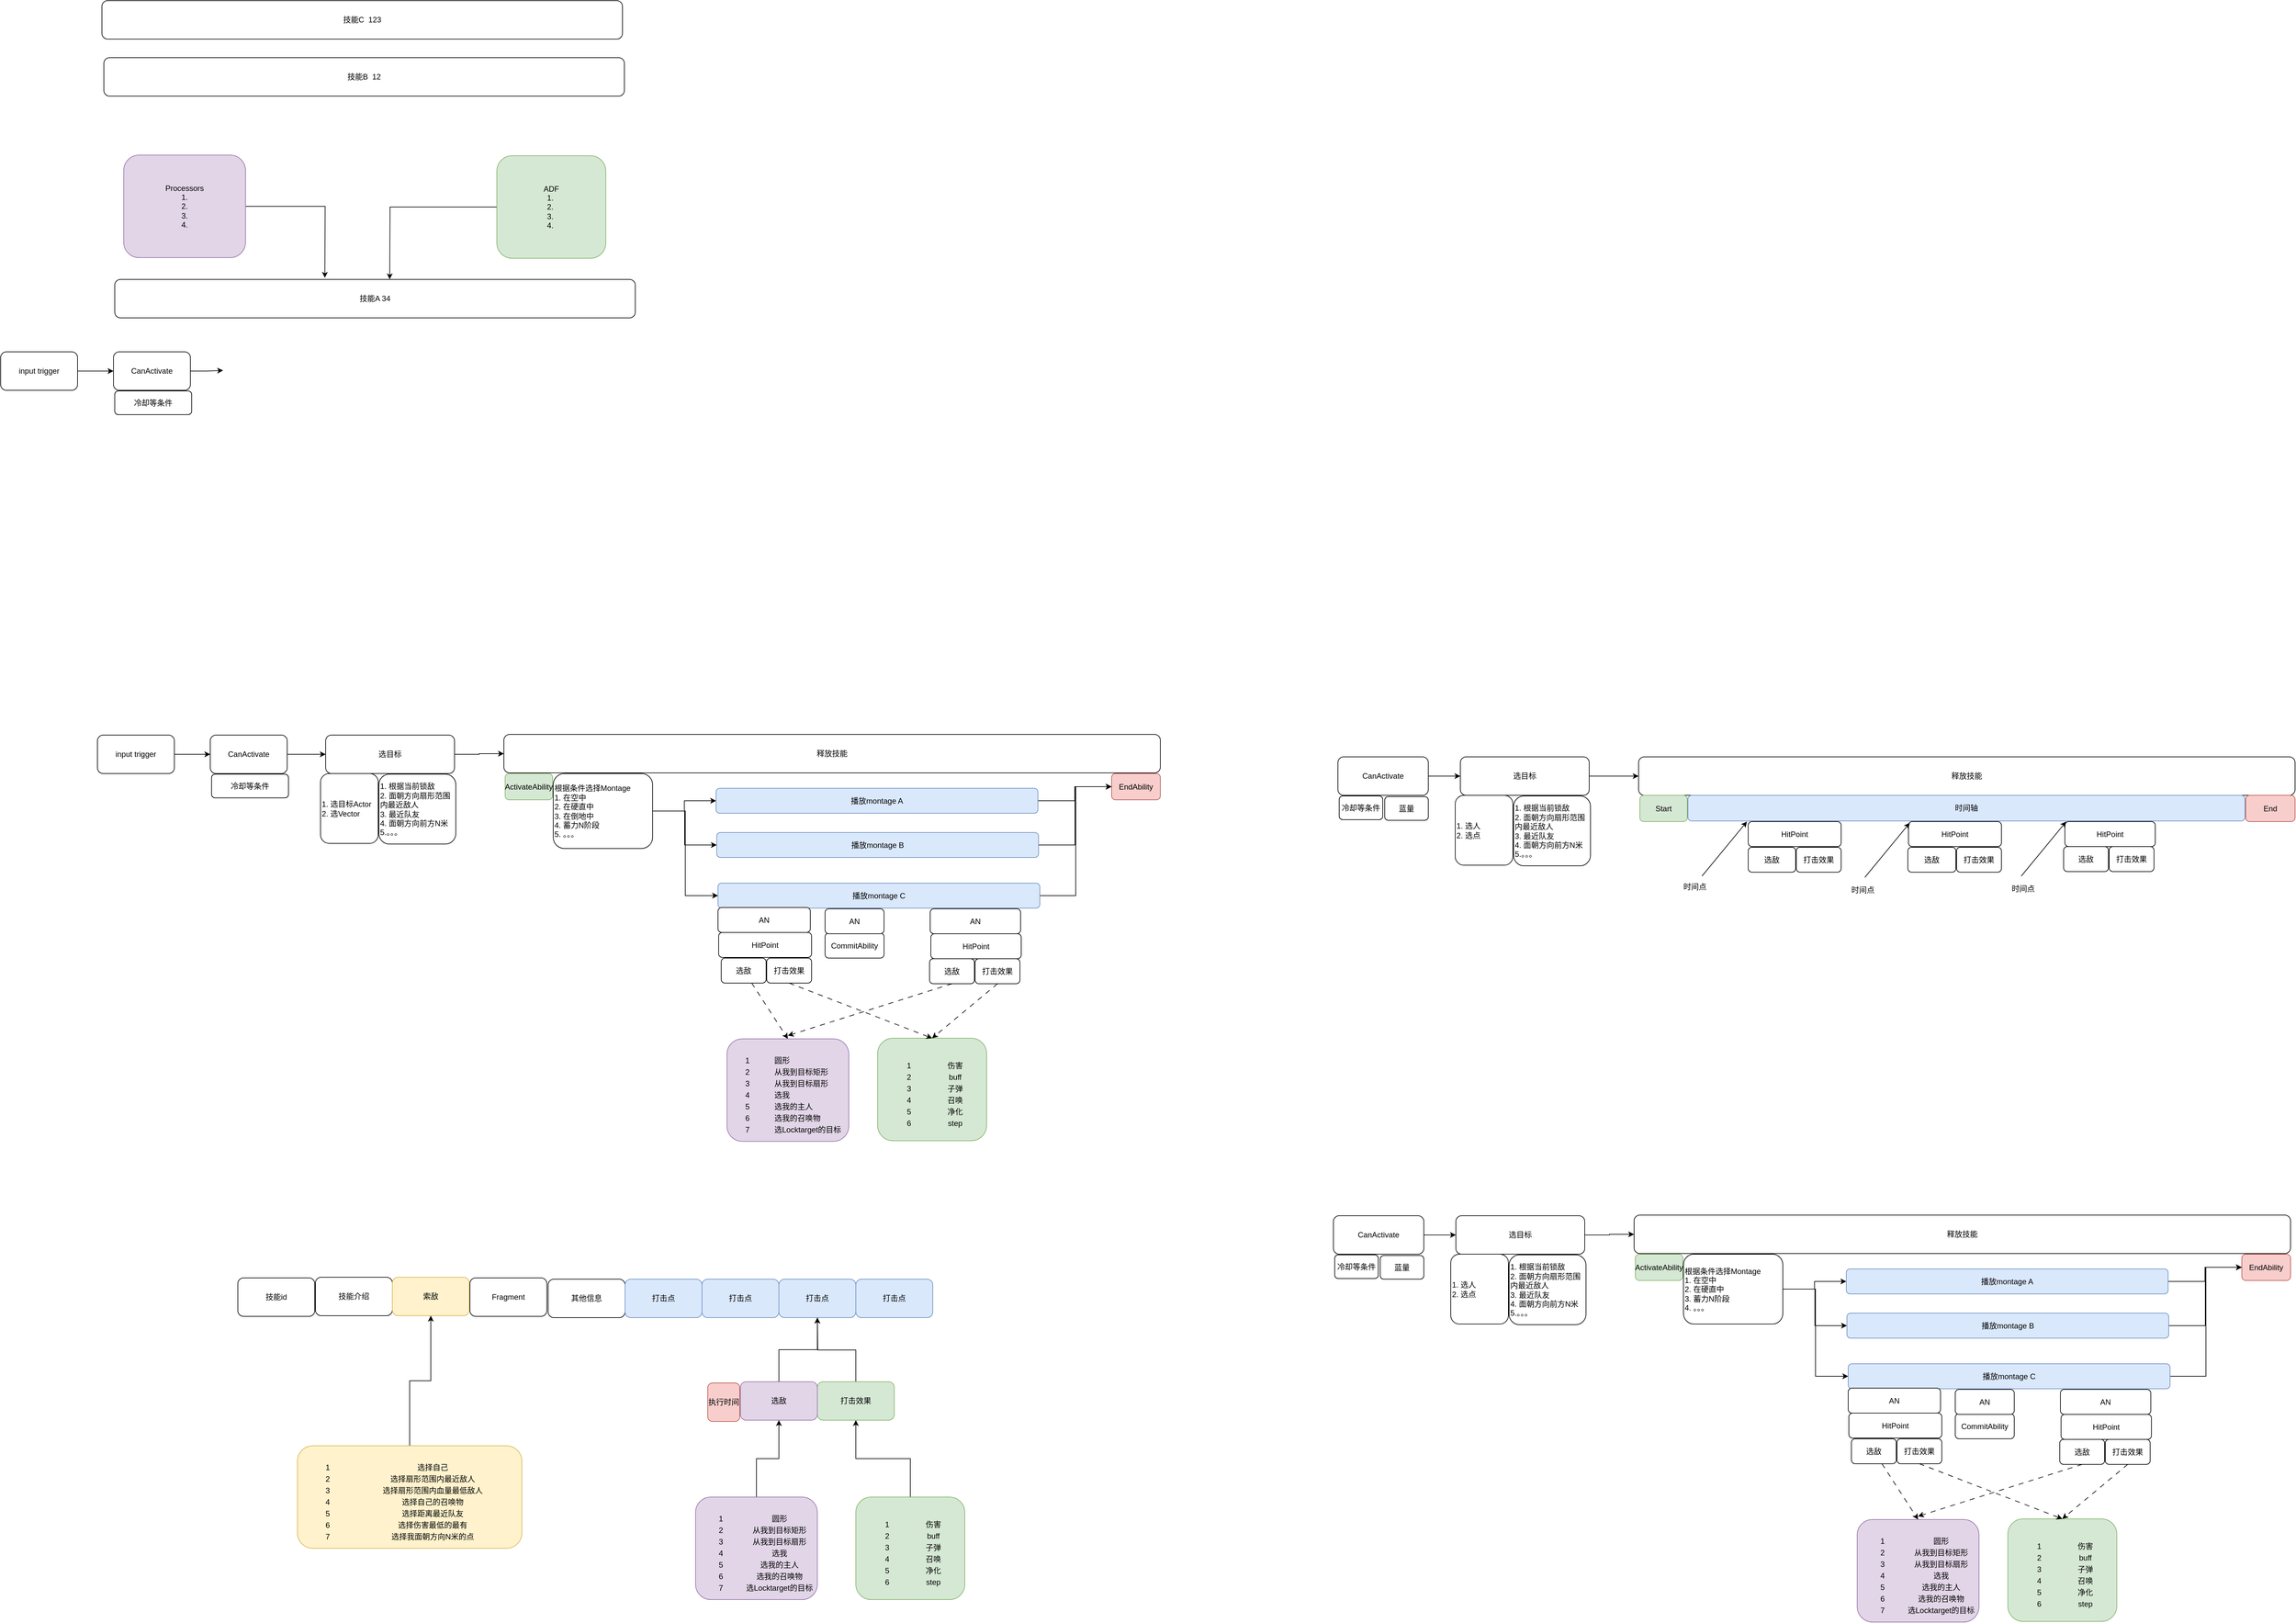 <mxfile version="24.7.17">
  <diagram name="第 1 页" id="PrhXpalI99mnSL0RMzUF">
    <mxGraphModel dx="2514" dy="3331" grid="0" gridSize="10" guides="0" tooltips="1" connect="1" arrows="1" fold="1" page="1" pageScale="1" pageWidth="827" pageHeight="1169" math="0" shadow="0">
      <root>
        <mxCell id="0" />
        <mxCell id="1" parent="0" />
        <mxCell id="jRM6XPv-YSylesxCgWWN-1" value="技能id" style="rounded=1;whiteSpace=wrap;html=1;" parent="1" vertex="1">
          <mxGeometry x="154" y="318" width="120" height="60" as="geometry" />
        </mxCell>
        <mxCell id="jRM6XPv-YSylesxCgWWN-2" value="技能介绍" style="rounded=1;whiteSpace=wrap;html=1;" parent="1" vertex="1">
          <mxGeometry x="275" y="317" width="120" height="60" as="geometry" />
        </mxCell>
        <mxCell id="jRM6XPv-YSylesxCgWWN-3" value="索敌" style="rounded=1;whiteSpace=wrap;html=1;fillColor=#fff2cc;strokeColor=#d6b656;" parent="1" vertex="1">
          <mxGeometry x="395" y="317" width="120" height="60" as="geometry" />
        </mxCell>
        <mxCell id="jRM6XPv-YSylesxCgWWN-4" value="其他信息" style="rounded=1;whiteSpace=wrap;html=1;" parent="1" vertex="1">
          <mxGeometry x="638" y="320" width="120" height="60" as="geometry" />
        </mxCell>
        <mxCell id="jRM6XPv-YSylesxCgWWN-5" value="打击点" style="rounded=1;whiteSpace=wrap;html=1;fillColor=#dae8fc;strokeColor=#6c8ebf;" parent="1" vertex="1">
          <mxGeometry x="758" y="320" width="120" height="60" as="geometry" />
        </mxCell>
        <mxCell id="jRM6XPv-YSylesxCgWWN-9" style="edgeStyle=orthogonalEdgeStyle;rounded=0;orthogonalLoop=1;jettySize=auto;html=1;entryX=0.5;entryY=1;entryDx=0;entryDy=0;" parent="1" source="jRM6XPv-YSylesxCgWWN-6" target="jRM6XPv-YSylesxCgWWN-3" edge="1">
          <mxGeometry relative="1" as="geometry" />
        </mxCell>
        <mxCell id="jRM6XPv-YSylesxCgWWN-6" value="&lt;br&gt;&lt;table style=&quot;border-collapse:collapse;width:294.77pt;&quot; height=&quot;126&quot; width=&quot;393&quot; cellspacing=&quot;0&quot; cellpadding=&quot;0&quot; border=&quot;0&quot;&gt; &lt;colgroup&gt;&lt;col style=&quot;width:54.00pt;&quot; width=&quot;72&quot;&gt;&lt;/colgroup&gt; &lt;colgroup&gt;&lt;col style=&quot;width:240.75pt;&quot; width=&quot;321&quot;&gt;&lt;/colgroup&gt; &lt;tbody&gt;&lt;tr style=&quot;height:13.50pt;&quot; height=&quot;18&quot;&gt;  &lt;td style=&quot;height:13.50pt;width:54.00pt;&quot; align=&quot;right&quot; width=&quot;72&quot; height=&quot;18&quot;&gt;1&lt;/td&gt;  &lt;td style=&quot;width:240.75pt;&quot; width=&quot;321&quot;&gt;选择自己&lt;/td&gt; &lt;/tr&gt; &lt;tr style=&quot;height:13.50pt;&quot; height=&quot;18&quot;&gt;  &lt;td style=&quot;height:13.50pt;&quot; align=&quot;right&quot; height=&quot;18&quot;&gt;2&lt;/td&gt;  &lt;td&gt;选择扇形范围内最近敌人&lt;/td&gt; &lt;/tr&gt; &lt;tr style=&quot;height:13.50pt;&quot; height=&quot;18&quot;&gt;  &lt;td style=&quot;height:13.50pt;&quot; align=&quot;right&quot; height=&quot;18&quot;&gt;3&lt;/td&gt;  &lt;td&gt;选择扇形范围内血量最低敌人&lt;/td&gt; &lt;/tr&gt; &lt;tr style=&quot;height:13.50pt;&quot; height=&quot;18&quot;&gt;  &lt;td style=&quot;height:13.50pt;&quot; align=&quot;right&quot; height=&quot;18&quot;&gt;4&lt;/td&gt;  &lt;td&gt;选择自己的召唤物&lt;/td&gt; &lt;/tr&gt; &lt;tr style=&quot;height:13.50pt;&quot; height=&quot;18&quot;&gt;  &lt;td style=&quot;height:13.50pt;&quot; align=&quot;right&quot; height=&quot;18&quot;&gt;5&lt;/td&gt;  &lt;td&gt;选择距离最近队友&lt;/td&gt; &lt;/tr&gt; &lt;tr style=&quot;height:13.50pt;&quot; height=&quot;18&quot;&gt;  &lt;td style=&quot;height:13.50pt;&quot; align=&quot;right&quot; height=&quot;18&quot;&gt;6&lt;/td&gt;  &lt;td&gt;选择伤害最低的最有&lt;/td&gt; &lt;/tr&gt; &lt;tr style=&quot;height:13.50pt;&quot; height=&quot;18&quot;&gt;  &lt;td style=&quot;height:13.50pt;&quot; align=&quot;right&quot; height=&quot;18&quot;&gt;7&lt;/td&gt;  &lt;td&gt;选择我面朝方向N米的点&lt;/td&gt; &lt;/tr&gt;&lt;/tbody&gt;&lt;/table&gt;" style="rounded=1;whiteSpace=wrap;html=1;fillColor=#fff2cc;strokeColor=#d6b656;" parent="1" vertex="1">
          <mxGeometry x="247" y="580" width="350" height="160" as="geometry" />
        </mxCell>
        <mxCell id="jRM6XPv-YSylesxCgWWN-10" value="打击点" style="rounded=1;whiteSpace=wrap;html=1;fillColor=#dae8fc;strokeColor=#6c8ebf;" parent="1" vertex="1">
          <mxGeometry x="878" y="320" width="120" height="60" as="geometry" />
        </mxCell>
        <mxCell id="jRM6XPv-YSylesxCgWWN-11" value="打击点" style="rounded=1;whiteSpace=wrap;html=1;fillColor=#dae8fc;strokeColor=#6c8ebf;" parent="1" vertex="1">
          <mxGeometry x="998" y="320" width="120" height="60" as="geometry" />
        </mxCell>
        <mxCell id="jRM6XPv-YSylesxCgWWN-12" value="打击点" style="rounded=1;whiteSpace=wrap;html=1;fillColor=#dae8fc;strokeColor=#6c8ebf;" parent="1" vertex="1">
          <mxGeometry x="1118" y="320" width="120" height="60" as="geometry" />
        </mxCell>
        <mxCell id="jRM6XPv-YSylesxCgWWN-16" style="edgeStyle=orthogonalEdgeStyle;rounded=0;orthogonalLoop=1;jettySize=auto;html=1;" parent="1" source="jRM6XPv-YSylesxCgWWN-13" edge="1">
          <mxGeometry relative="1" as="geometry">
            <mxPoint x="1058" y="380" as="targetPoint" />
          </mxGeometry>
        </mxCell>
        <mxCell id="jRM6XPv-YSylesxCgWWN-13" value="打击效果" style="rounded=1;whiteSpace=wrap;html=1;fillColor=#d5e8d4;strokeColor=#82b366;" parent="1" vertex="1">
          <mxGeometry x="1058" y="480" width="120" height="60" as="geometry" />
        </mxCell>
        <mxCell id="jRM6XPv-YSylesxCgWWN-15" style="edgeStyle=orthogonalEdgeStyle;rounded=0;orthogonalLoop=1;jettySize=auto;html=1;entryX=0.5;entryY=1;entryDx=0;entryDy=0;" parent="1" source="jRM6XPv-YSylesxCgWWN-14" target="jRM6XPv-YSylesxCgWWN-11" edge="1">
          <mxGeometry relative="1" as="geometry" />
        </mxCell>
        <mxCell id="jRM6XPv-YSylesxCgWWN-14" value="选敌" style="rounded=1;whiteSpace=wrap;html=1;fillColor=#e1d5e7;strokeColor=#9673a6;" parent="1" vertex="1">
          <mxGeometry x="938" y="480" width="120" height="60" as="geometry" />
        </mxCell>
        <mxCell id="jRM6XPv-YSylesxCgWWN-18" style="edgeStyle=orthogonalEdgeStyle;rounded=0;orthogonalLoop=1;jettySize=auto;html=1;entryX=0.5;entryY=1;entryDx=0;entryDy=0;" parent="1" source="jRM6XPv-YSylesxCgWWN-17" target="jRM6XPv-YSylesxCgWWN-14" edge="1">
          <mxGeometry relative="1" as="geometry" />
        </mxCell>
        <mxCell id="jRM6XPv-YSylesxCgWWN-17" value="&lt;br&gt;&lt;table style=&quot;border-collapse:collapse;width:186.03pt;&quot; height=&quot;126&quot; width=&quot;248&quot; cellspacing=&quot;0&quot; cellpadding=&quot;0&quot; border=&quot;0&quot;&gt; &lt;colgroup&gt;&lt;col style=&quot;width:54.00pt;&quot; width=&quot;72&quot;&gt;&lt;/colgroup&gt; &lt;colgroup&gt;&lt;col style=&quot;width:132.00pt;&quot; width=&quot;176&quot;&gt;&lt;/colgroup&gt; &lt;tbody&gt;&lt;tr style=&quot;height:13.50pt;&quot; height=&quot;18&quot;&gt;  &lt;td style=&quot;height:13.50pt;width:54.00pt;&quot; align=&quot;right&quot; width=&quot;72&quot; height=&quot;18&quot;&gt;1&lt;/td&gt;  &lt;td style=&quot;width:132.00pt;&quot; width=&quot;176&quot;&gt;圆形&lt;/td&gt; &lt;/tr&gt; &lt;tr style=&quot;height:13.50pt;&quot; height=&quot;18&quot;&gt;  &lt;td style=&quot;height:13.50pt;&quot; align=&quot;right&quot; height=&quot;18&quot;&gt;2&lt;/td&gt;  &lt;td&gt;从我到目标矩形&lt;/td&gt; &lt;/tr&gt; &lt;tr style=&quot;height:13.50pt;&quot; height=&quot;18&quot;&gt;  &lt;td style=&quot;height:13.50pt;&quot; align=&quot;right&quot; height=&quot;18&quot;&gt;3&lt;/td&gt;  &lt;td&gt;从我到目标扇形&lt;/td&gt; &lt;/tr&gt; &lt;tr style=&quot;height:13.50pt;&quot; height=&quot;18&quot;&gt;  &lt;td style=&quot;height:13.50pt;&quot; align=&quot;right&quot; height=&quot;18&quot;&gt;4&lt;/td&gt;  &lt;td&gt;选我&lt;/td&gt; &lt;/tr&gt; &lt;tr style=&quot;height:13.50pt;&quot; height=&quot;18&quot;&gt;  &lt;td style=&quot;height:13.50pt;&quot; align=&quot;right&quot; height=&quot;18&quot;&gt;5&lt;/td&gt;  &lt;td&gt;选我的主人&lt;/td&gt; &lt;/tr&gt; &lt;tr style=&quot;height:13.50pt;&quot; height=&quot;18&quot;&gt;  &lt;td style=&quot;height:13.50pt;&quot; align=&quot;right&quot; height=&quot;18&quot;&gt;6&lt;/td&gt;  &lt;td&gt;选我的召唤物&lt;/td&gt; &lt;/tr&gt; &lt;tr style=&quot;height:13.50pt;&quot; height=&quot;18&quot;&gt;  &lt;td style=&quot;height:13.50pt;&quot; align=&quot;right&quot; height=&quot;18&quot;&gt;7&lt;/td&gt;  &lt;td&gt;选Locktarget的目标&lt;/td&gt; &lt;/tr&gt;&lt;/tbody&gt;&lt;/table&gt;" style="rounded=1;whiteSpace=wrap;html=1;fillColor=#e1d5e7;strokeColor=#9673a6;" parent="1" vertex="1">
          <mxGeometry x="868" y="660" width="190" height="160" as="geometry" />
        </mxCell>
        <mxCell id="jRM6XPv-YSylesxCgWWN-20" style="edgeStyle=orthogonalEdgeStyle;rounded=0;orthogonalLoop=1;jettySize=auto;html=1;entryX=0.5;entryY=1;entryDx=0;entryDy=0;" parent="1" source="jRM6XPv-YSylesxCgWWN-19" target="jRM6XPv-YSylesxCgWWN-13" edge="1">
          <mxGeometry relative="1" as="geometry" />
        </mxCell>
        <mxCell id="jRM6XPv-YSylesxCgWWN-19" value="&lt;br&gt;&lt;table style=&quot;border-collapse:collapse;width:108.03pt;&quot; height=&quot;108&quot; width=&quot;144&quot; cellspacing=&quot;0&quot; cellpadding=&quot;0&quot; border=&quot;0&quot;&gt; &lt;colgroup&gt;&lt;col span=&quot;2&quot; style=&quot;width:54.00pt;&quot; width=&quot;72&quot;&gt;&lt;/colgroup&gt; &lt;tbody&gt;&lt;tr style=&quot;height:13.50pt;&quot; height=&quot;18&quot;&gt;  &lt;td style=&quot;height:13.50pt;width:54.00pt;&quot; width=&quot;72&quot; height=&quot;18&quot;&gt;1&lt;/td&gt;  &lt;td style=&quot;width:54.00pt;&quot; width=&quot;72&quot;&gt;伤害&lt;/td&gt; &lt;/tr&gt; &lt;tr style=&quot;height:13.50pt;&quot; height=&quot;18&quot;&gt;  &lt;td style=&quot;height:13.50pt;&quot; height=&quot;18&quot;&gt;2&lt;/td&gt;  &lt;td&gt;buff&lt;/td&gt; &lt;/tr&gt; &lt;tr style=&quot;height:13.50pt;&quot; height=&quot;18&quot;&gt;  &lt;td style=&quot;height:13.50pt;&quot; height=&quot;18&quot;&gt;3&lt;/td&gt;  &lt;td&gt;子弹&lt;/td&gt; &lt;/tr&gt; &lt;tr style=&quot;height:13.50pt;&quot; height=&quot;18&quot;&gt;  &lt;td style=&quot;height:13.50pt;&quot; height=&quot;18&quot;&gt;4&lt;/td&gt;  &lt;td&gt;召唤&lt;/td&gt; &lt;/tr&gt; &lt;tr style=&quot;height:13.50pt;&quot; height=&quot;18&quot;&gt;  &lt;td style=&quot;height:13.50pt;&quot; height=&quot;18&quot;&gt;5&lt;/td&gt;  &lt;td&gt;净化&lt;/td&gt; &lt;/tr&gt; &lt;tr style=&quot;height:13.50pt;&quot; height=&quot;18&quot;&gt;  &lt;td style=&quot;height:13.50pt;&quot; height=&quot;18&quot;&gt;6&lt;/td&gt;  &lt;td&gt;step&lt;/td&gt; &lt;/tr&gt;&lt;/tbody&gt;&lt;/table&gt;" style="rounded=1;whiteSpace=wrap;html=1;align=center;fillColor=#d5e8d4;strokeColor=#82b366;" parent="1" vertex="1">
          <mxGeometry x="1118" y="660" width="170" height="160" as="geometry" />
        </mxCell>
        <mxCell id="jRM6XPv-YSylesxCgWWN-21" value="Fragment" style="rounded=1;whiteSpace=wrap;html=1;" parent="1" vertex="1">
          <mxGeometry x="516" y="318" width="120" height="60" as="geometry" />
        </mxCell>
        <mxCell id="jRM6XPv-YSylesxCgWWN-30" value="执行时间" style="rounded=1;whiteSpace=wrap;html=1;fillColor=#f8cecc;strokeColor=#b85450;" parent="1" vertex="1">
          <mxGeometry x="887" y="482" width="50" height="60" as="geometry" />
        </mxCell>
        <mxCell id="jRM6XPv-YSylesxCgWWN-42" style="edgeStyle=orthogonalEdgeStyle;rounded=0;orthogonalLoop=1;jettySize=auto;html=1;entryX=0;entryY=0.5;entryDx=0;entryDy=0;" parent="1" source="jRM6XPv-YSylesxCgWWN-35" target="jRM6XPv-YSylesxCgWWN-41" edge="1">
          <mxGeometry relative="1" as="geometry" />
        </mxCell>
        <mxCell id="jRM6XPv-YSylesxCgWWN-35" value="CanActivate" style="rounded=1;whiteSpace=wrap;html=1;" parent="1" vertex="1">
          <mxGeometry x="111" y="-529" width="120" height="60" as="geometry" />
        </mxCell>
        <mxCell id="jRM6XPv-YSylesxCgWWN-36" value="冷却等条件" style="rounded=1;whiteSpace=wrap;html=1;" parent="1" vertex="1">
          <mxGeometry x="113" y="-468" width="120" height="37" as="geometry" />
        </mxCell>
        <mxCell id="jRM6XPv-YSylesxCgWWN-40" style="edgeStyle=orthogonalEdgeStyle;rounded=0;orthogonalLoop=1;jettySize=auto;html=1;entryX=0;entryY=0.5;entryDx=0;entryDy=0;" parent="1" source="jRM6XPv-YSylesxCgWWN-39" target="jRM6XPv-YSylesxCgWWN-35" edge="1">
          <mxGeometry relative="1" as="geometry" />
        </mxCell>
        <mxCell id="jRM6XPv-YSylesxCgWWN-39" value="input trigger" style="rounded=1;whiteSpace=wrap;html=1;" parent="1" vertex="1">
          <mxGeometry x="-65" y="-529" width="120" height="60" as="geometry" />
        </mxCell>
        <mxCell id="jRM6XPv-YSylesxCgWWN-50" style="edgeStyle=orthogonalEdgeStyle;rounded=0;orthogonalLoop=1;jettySize=auto;html=1;entryX=0;entryY=0.5;entryDx=0;entryDy=0;" parent="1" source="jRM6XPv-YSylesxCgWWN-41" target="jRM6XPv-YSylesxCgWWN-48" edge="1">
          <mxGeometry relative="1" as="geometry" />
        </mxCell>
        <mxCell id="jRM6XPv-YSylesxCgWWN-41" value="选目标" style="rounded=1;whiteSpace=wrap;html=1;" parent="1" vertex="1">
          <mxGeometry x="291" y="-529" width="201" height="60" as="geometry" />
        </mxCell>
        <mxCell id="jRM6XPv-YSylesxCgWWN-44" value="1. 根据当前锁敌&lt;br&gt;&lt;div style=&quot;&quot;&gt;&lt;span style=&quot;background-color: initial;&quot;&gt;2. 面朝方向扇形范围内最近敌人&lt;/span&gt;&lt;/div&gt;&lt;div style=&quot;&quot;&gt;&lt;span style=&quot;background-color: initial;&quot;&gt;3. 最近队友&lt;/span&gt;&lt;/div&gt;&lt;div style=&quot;&quot;&gt;&lt;span style=&quot;background-color: initial;&quot;&gt;4. 面朝方向前方N米&lt;/span&gt;&lt;/div&gt;&lt;div style=&quot;&quot;&gt;&lt;span style=&quot;background-color: initial;&quot;&gt;5.。。。&lt;/span&gt;&lt;/div&gt;" style="rounded=1;whiteSpace=wrap;html=1;align=left;" parent="1" vertex="1">
          <mxGeometry x="374" y="-468" width="120" height="109" as="geometry" />
        </mxCell>
        <mxCell id="jRM6XPv-YSylesxCgWWN-47" value="1. 选目标Actor&lt;br&gt;2. 选Vector" style="rounded=1;whiteSpace=wrap;html=1;align=left;" parent="1" vertex="1">
          <mxGeometry x="283" y="-469" width="90" height="109" as="geometry" />
        </mxCell>
        <mxCell id="jRM6XPv-YSylesxCgWWN-48" value="释放技能" style="rounded=1;whiteSpace=wrap;html=1;" parent="1" vertex="1">
          <mxGeometry x="569" y="-530" width="1024" height="60" as="geometry" />
        </mxCell>
        <mxCell id="G1yCCOK3VerNwuk-R6xp-45" style="edgeStyle=orthogonalEdgeStyle;rounded=0;orthogonalLoop=1;jettySize=auto;html=1;entryX=0;entryY=0.5;entryDx=0;entryDy=0;" parent="1" source="jRM6XPv-YSylesxCgWWN-49" target="jRM6XPv-YSylesxCgWWN-51" edge="1">
          <mxGeometry relative="1" as="geometry" />
        </mxCell>
        <mxCell id="G1yCCOK3VerNwuk-R6xp-49" style="edgeStyle=orthogonalEdgeStyle;rounded=0;orthogonalLoop=1;jettySize=auto;html=1;" parent="1" source="jRM6XPv-YSylesxCgWWN-49" target="G1yCCOK3VerNwuk-R6xp-48" edge="1">
          <mxGeometry relative="1" as="geometry" />
        </mxCell>
        <mxCell id="G1yCCOK3VerNwuk-R6xp-50" style="edgeStyle=orthogonalEdgeStyle;rounded=0;orthogonalLoop=1;jettySize=auto;html=1;entryX=0;entryY=0.5;entryDx=0;entryDy=0;" parent="1" source="jRM6XPv-YSylesxCgWWN-49" target="G1yCCOK3VerNwuk-R6xp-47" edge="1">
          <mxGeometry relative="1" as="geometry" />
        </mxCell>
        <mxCell id="jRM6XPv-YSylesxCgWWN-49" value="根据条件选择Montage&lt;br&gt;1. 在空中&lt;br&gt;2. 在硬直中&lt;div&gt;3. 在倒地中&lt;br&gt;4. 蓄力N阶段&lt;br&gt;5. 。。。&lt;/div&gt;" style="rounded=1;whiteSpace=wrap;html=1;align=left;" parent="1" vertex="1">
          <mxGeometry x="646" y="-469" width="155" height="117" as="geometry" />
        </mxCell>
        <mxCell id="G1yCCOK3VerNwuk-R6xp-46" style="edgeStyle=orthogonalEdgeStyle;rounded=0;orthogonalLoop=1;jettySize=auto;html=1;entryX=0;entryY=0.5;entryDx=0;entryDy=0;" parent="1" source="jRM6XPv-YSylesxCgWWN-51" target="jRM6XPv-YSylesxCgWWN-67" edge="1">
          <mxGeometry relative="1" as="geometry" />
        </mxCell>
        <mxCell id="jRM6XPv-YSylesxCgWWN-51" value="播放montage C" style="rounded=1;whiteSpace=wrap;html=1;align=center;fillColor=#dae8fc;strokeColor=#6c8ebf;" parent="1" vertex="1">
          <mxGeometry x="903" y="-298" width="502" height="39" as="geometry" />
        </mxCell>
        <mxCell id="jRM6XPv-YSylesxCgWWN-53" value="HitPoint" style="rounded=1;whiteSpace=wrap;html=1;align=center;" parent="1" vertex="1">
          <mxGeometry x="904" y="-221" width="145" height="39" as="geometry" />
        </mxCell>
        <mxCell id="jRM6XPv-YSylesxCgWWN-54" value="CommitAbility" style="rounded=1;whiteSpace=wrap;html=1;align=center;" parent="1" vertex="1">
          <mxGeometry x="1070" y="-220" width="92" height="39" as="geometry" />
        </mxCell>
        <mxCell id="jRM6XPv-YSylesxCgWWN-56" value="HitPoint" style="rounded=1;whiteSpace=wrap;html=1;align=center;" parent="1" vertex="1">
          <mxGeometry x="1235" y="-219" width="141" height="39" as="geometry" />
        </mxCell>
        <mxCell id="jRM6XPv-YSylesxCgWWN-63" style="rounded=0;orthogonalLoop=1;jettySize=auto;html=1;entryX=0.5;entryY=0;entryDx=0;entryDy=0;dashed=1;dashPattern=8 8;" parent="1" source="jRM6XPv-YSylesxCgWWN-57" target="jRM6XPv-YSylesxCgWWN-61" edge="1">
          <mxGeometry relative="1" as="geometry" />
        </mxCell>
        <mxCell id="jRM6XPv-YSylesxCgWWN-57" value="选敌" style="rounded=1;whiteSpace=wrap;html=1;align=center;" parent="1" vertex="1">
          <mxGeometry x="908" y="-181" width="70" height="39" as="geometry" />
        </mxCell>
        <mxCell id="jRM6XPv-YSylesxCgWWN-58" value="打击效果" style="rounded=1;whiteSpace=wrap;html=1;align=center;" parent="1" vertex="1">
          <mxGeometry x="979" y="-181" width="70" height="39" as="geometry" />
        </mxCell>
        <mxCell id="jRM6XPv-YSylesxCgWWN-59" value="选敌" style="rounded=1;whiteSpace=wrap;html=1;align=center;" parent="1" vertex="1">
          <mxGeometry x="1233" y="-180" width="70" height="39" as="geometry" />
        </mxCell>
        <mxCell id="jRM6XPv-YSylesxCgWWN-60" value="打击效果" style="rounded=1;whiteSpace=wrap;html=1;align=center;" parent="1" vertex="1">
          <mxGeometry x="1304" y="-180" width="70" height="39" as="geometry" />
        </mxCell>
        <mxCell id="jRM6XPv-YSylesxCgWWN-61" value="&lt;br&gt;&lt;table border=&quot;0&quot; cellpadding=&quot;0&quot; cellspacing=&quot;0&quot; width=&quot;248&quot; height=&quot;126&quot; style=&quot;border-collapse:collapse;width:186.03pt;&quot;&gt; &lt;colgroup&gt;&lt;col width=&quot;72&quot; style=&quot;width:54.00pt;&quot;&gt;&lt;/colgroup&gt; &lt;colgroup&gt;&lt;col width=&quot;176&quot; style=&quot;width:132.00pt;&quot;&gt;&lt;/colgroup&gt; &lt;tbody&gt;&lt;tr height=&quot;18&quot; style=&quot;height:13.50pt;&quot;&gt;  &lt;td height=&quot;18&quot; width=&quot;72&quot; style=&quot;height:13.50pt;width:54.00pt;&quot;&gt;&lt;span style=&quot;white-space: pre;&quot;&gt;&#x9;&lt;/span&gt;1&lt;/td&gt;  &lt;td width=&quot;176&quot; style=&quot;width:132.00pt;&quot;&gt;圆形&lt;/td&gt; &lt;/tr&gt; &lt;tr height=&quot;18&quot; style=&quot;height:13.50pt;&quot;&gt;  &lt;td height=&quot;18&quot; style=&quot;height:13.50pt;&quot;&gt;&lt;span style=&quot;white-space: pre;&quot;&gt;&#x9;&lt;/span&gt;2&lt;/td&gt;  &lt;td&gt;从我到目标矩形&lt;/td&gt; &lt;/tr&gt; &lt;tr height=&quot;18&quot; style=&quot;height:13.50pt;&quot;&gt;  &lt;td height=&quot;18&quot; style=&quot;height:13.50pt;&quot;&gt;&lt;span style=&quot;white-space: pre;&quot;&gt;&#x9;&lt;/span&gt;3&lt;/td&gt;  &lt;td&gt;从我到目标扇形&lt;/td&gt; &lt;/tr&gt; &lt;tr height=&quot;18&quot; style=&quot;height:13.50pt;&quot;&gt;  &lt;td height=&quot;18&quot; style=&quot;height:13.50pt;&quot;&gt;&lt;span style=&quot;white-space: pre;&quot;&gt;&#x9;&lt;/span&gt;4&lt;/td&gt;  &lt;td&gt;选我&lt;/td&gt; &lt;/tr&gt; &lt;tr height=&quot;18&quot; style=&quot;height:13.50pt;&quot;&gt;  &lt;td height=&quot;18&quot; style=&quot;height:13.50pt;&quot;&gt;&lt;span style=&quot;white-space: pre;&quot;&gt;&#x9;&lt;/span&gt;5&lt;/td&gt;  &lt;td&gt;选我的主人&lt;/td&gt; &lt;/tr&gt; &lt;tr height=&quot;18&quot; style=&quot;height:13.50pt;&quot;&gt;  &lt;td height=&quot;18&quot; style=&quot;height:13.50pt;&quot;&gt;&lt;span style=&quot;white-space: pre;&quot;&gt;&#x9;&lt;/span&gt;6&lt;/td&gt;  &lt;td&gt;选我的召唤物&lt;/td&gt; &lt;/tr&gt; &lt;tr height=&quot;18&quot; style=&quot;height:13.50pt;&quot;&gt;  &lt;td height=&quot;18&quot; style=&quot;height:13.50pt;&quot;&gt;&lt;span style=&quot;white-space: pre;&quot;&gt;&#x9;&lt;/span&gt;7&lt;/td&gt;  &lt;td&gt;选Locktarget的目标&lt;/td&gt; &lt;/tr&gt;&lt;/tbody&gt;&lt;/table&gt;" style="rounded=1;whiteSpace=wrap;html=1;fillColor=#e1d5e7;strokeColor=#9673a6;align=left;" parent="1" vertex="1">
          <mxGeometry x="917" y="-55" width="190" height="160" as="geometry" />
        </mxCell>
        <mxCell id="jRM6XPv-YSylesxCgWWN-62" value="&lt;br&gt;&lt;table style=&quot;border-collapse:collapse;width:108.03pt;&quot; height=&quot;108&quot; width=&quot;144&quot; cellspacing=&quot;0&quot; cellpadding=&quot;0&quot; border=&quot;0&quot;&gt; &lt;colgroup&gt;&lt;col span=&quot;2&quot; style=&quot;width:54.00pt;&quot; width=&quot;72&quot;&gt;&lt;/colgroup&gt; &lt;tbody&gt;&lt;tr style=&quot;height:13.50pt;&quot; height=&quot;18&quot;&gt;  &lt;td style=&quot;height:13.50pt;width:54.00pt;&quot; width=&quot;72&quot; height=&quot;18&quot;&gt;1&lt;/td&gt;  &lt;td style=&quot;width:54.00pt;&quot; width=&quot;72&quot;&gt;伤害&lt;/td&gt; &lt;/tr&gt; &lt;tr style=&quot;height:13.50pt;&quot; height=&quot;18&quot;&gt;  &lt;td style=&quot;height:13.50pt;&quot; height=&quot;18&quot;&gt;2&lt;/td&gt;  &lt;td&gt;buff&lt;/td&gt; &lt;/tr&gt; &lt;tr style=&quot;height:13.50pt;&quot; height=&quot;18&quot;&gt;  &lt;td style=&quot;height:13.50pt;&quot; height=&quot;18&quot;&gt;3&lt;/td&gt;  &lt;td&gt;子弹&lt;/td&gt; &lt;/tr&gt; &lt;tr style=&quot;height:13.50pt;&quot; height=&quot;18&quot;&gt;  &lt;td style=&quot;height:13.50pt;&quot; height=&quot;18&quot;&gt;4&lt;/td&gt;  &lt;td&gt;召唤&lt;/td&gt; &lt;/tr&gt; &lt;tr style=&quot;height:13.50pt;&quot; height=&quot;18&quot;&gt;  &lt;td style=&quot;height:13.50pt;&quot; height=&quot;18&quot;&gt;5&lt;/td&gt;  &lt;td&gt;净化&lt;/td&gt; &lt;/tr&gt; &lt;tr style=&quot;height:13.50pt;&quot; height=&quot;18&quot;&gt;  &lt;td style=&quot;height:13.50pt;&quot; height=&quot;18&quot;&gt;6&lt;/td&gt;  &lt;td&gt;step&lt;/td&gt; &lt;/tr&gt;&lt;/tbody&gt;&lt;/table&gt;" style="rounded=1;whiteSpace=wrap;html=1;align=center;fillColor=#d5e8d4;strokeColor=#82b366;" parent="1" vertex="1">
          <mxGeometry x="1152" y="-56" width="170" height="160" as="geometry" />
        </mxCell>
        <mxCell id="jRM6XPv-YSylesxCgWWN-64" style="rounded=0;orthogonalLoop=1;jettySize=auto;html=1;dashed=1;dashPattern=8 8;exitX=0.5;exitY=1;exitDx=0;exitDy=0;" parent="1" source="jRM6XPv-YSylesxCgWWN-59" edge="1">
          <mxGeometry relative="1" as="geometry">
            <mxPoint x="1042" y="-123" as="sourcePoint" />
            <mxPoint x="1012" y="-60" as="targetPoint" />
          </mxGeometry>
        </mxCell>
        <mxCell id="jRM6XPv-YSylesxCgWWN-65" style="rounded=0;orthogonalLoop=1;jettySize=auto;html=1;dashed=1;dashPattern=8 8;exitX=0.5;exitY=1;exitDx=0;exitDy=0;entryX=0.5;entryY=0;entryDx=0;entryDy=0;" parent="1" source="jRM6XPv-YSylesxCgWWN-58" target="jRM6XPv-YSylesxCgWWN-62" edge="1">
          <mxGeometry relative="1" as="geometry">
            <mxPoint x="1278" y="-131" as="sourcePoint" />
            <mxPoint x="1022" y="-50" as="targetPoint" />
          </mxGeometry>
        </mxCell>
        <mxCell id="jRM6XPv-YSylesxCgWWN-66" style="rounded=0;orthogonalLoop=1;jettySize=auto;html=1;dashed=1;dashPattern=8 8;exitX=0.5;exitY=1;exitDx=0;exitDy=0;entryX=0.5;entryY=0;entryDx=0;entryDy=0;" parent="1" source="jRM6XPv-YSylesxCgWWN-60" target="jRM6XPv-YSylesxCgWWN-62" edge="1">
          <mxGeometry relative="1" as="geometry">
            <mxPoint x="1028" y="-132" as="sourcePoint" />
            <mxPoint x="1247" y="-46" as="targetPoint" />
          </mxGeometry>
        </mxCell>
        <mxCell id="jRM6XPv-YSylesxCgWWN-67" value="EndAbility" style="rounded=1;whiteSpace=wrap;html=1;align=center;fillColor=#f8cecc;strokeColor=#b85450;" parent="1" vertex="1">
          <mxGeometry x="1517" y="-469" width="76" height="41" as="geometry" />
        </mxCell>
        <mxCell id="jRM6XPv-YSylesxCgWWN-68" value="ActivateAbility" style="rounded=1;whiteSpace=wrap;html=1;align=center;fillColor=#d5e8d4;strokeColor=#82b366;" parent="1" vertex="1">
          <mxGeometry x="571" y="-469" width="74" height="41" as="geometry" />
        </mxCell>
        <mxCell id="jRM6XPv-YSylesxCgWWN-69" value="AN" style="rounded=1;whiteSpace=wrap;html=1;align=center;" parent="1" vertex="1">
          <mxGeometry x="903" y="-260" width="144" height="39" as="geometry" />
        </mxCell>
        <mxCell id="jRM6XPv-YSylesxCgWWN-71" value="AN" style="rounded=1;whiteSpace=wrap;html=1;align=center;" parent="1" vertex="1">
          <mxGeometry x="1070" y="-258" width="92" height="39" as="geometry" />
        </mxCell>
        <mxCell id="jRM6XPv-YSylesxCgWWN-72" value="AN" style="rounded=1;whiteSpace=wrap;html=1;align=center;" parent="1" vertex="1">
          <mxGeometry x="1234" y="-258" width="141" height="39" as="geometry" />
        </mxCell>
        <mxCell id="G1yCCOK3VerNwuk-R6xp-35" style="edgeStyle=orthogonalEdgeStyle;rounded=0;orthogonalLoop=1;jettySize=auto;html=1;entryX=0;entryY=0.5;entryDx=0;entryDy=0;" parent="1" source="G1yCCOK3VerNwuk-R6xp-2" edge="1">
          <mxGeometry relative="1" as="geometry">
            <mxPoint x="131" y="-1098" as="targetPoint" />
          </mxGeometry>
        </mxCell>
        <mxCell id="G1yCCOK3VerNwuk-R6xp-2" value="CanActivate" style="rounded=1;whiteSpace=wrap;html=1;" parent="1" vertex="1">
          <mxGeometry x="-40" y="-1127" width="120" height="60" as="geometry" />
        </mxCell>
        <mxCell id="G1yCCOK3VerNwuk-R6xp-3" value="冷却等条件" style="rounded=1;whiteSpace=wrap;html=1;" parent="1" vertex="1">
          <mxGeometry x="-38" y="-1066" width="120" height="37" as="geometry" />
        </mxCell>
        <mxCell id="G1yCCOK3VerNwuk-R6xp-4" style="edgeStyle=orthogonalEdgeStyle;rounded=0;orthogonalLoop=1;jettySize=auto;html=1;entryX=0;entryY=0.5;entryDx=0;entryDy=0;" parent="1" source="G1yCCOK3VerNwuk-R6xp-5" target="G1yCCOK3VerNwuk-R6xp-2" edge="1">
          <mxGeometry relative="1" as="geometry" />
        </mxCell>
        <mxCell id="G1yCCOK3VerNwuk-R6xp-5" value="input trigger" style="rounded=1;whiteSpace=wrap;html=1;" parent="1" vertex="1">
          <mxGeometry x="-216" y="-1127" width="120" height="60" as="geometry" />
        </mxCell>
        <mxCell id="G1yCCOK3VerNwuk-R6xp-10" value="技能A 34" style="rounded=1;whiteSpace=wrap;html=1;" parent="1" vertex="1">
          <mxGeometry x="-38" y="-1240" width="812" height="60" as="geometry" />
        </mxCell>
        <mxCell id="G1yCCOK3VerNwuk-R6xp-44" style="edgeStyle=orthogonalEdgeStyle;rounded=0;orthogonalLoop=1;jettySize=auto;html=1;" parent="1" source="G1yCCOK3VerNwuk-R6xp-31" edge="1">
          <mxGeometry relative="1" as="geometry">
            <mxPoint x="289.706" y="-1242.588" as="targetPoint" />
          </mxGeometry>
        </mxCell>
        <mxCell id="G1yCCOK3VerNwuk-R6xp-31" value="Processors&lt;br&gt;1.&lt;br&gt;2.&lt;br&gt;3.&lt;br&gt;4.&lt;br&gt;" style="rounded=1;whiteSpace=wrap;html=1;fillColor=#e1d5e7;strokeColor=#9673a6;" parent="1" vertex="1">
          <mxGeometry x="-24" y="-1434" width="190" height="160" as="geometry" />
        </mxCell>
        <mxCell id="G1yCCOK3VerNwuk-R6xp-43" style="edgeStyle=orthogonalEdgeStyle;rounded=0;orthogonalLoop=1;jettySize=auto;html=1;" parent="1" source="G1yCCOK3VerNwuk-R6xp-32" edge="1">
          <mxGeometry relative="1" as="geometry">
            <mxPoint x="390.882" y="-1240.235" as="targetPoint" />
          </mxGeometry>
        </mxCell>
        <mxCell id="G1yCCOK3VerNwuk-R6xp-32" value="ADF&lt;br&gt;1.&amp;nbsp;&lt;br&gt;2.&amp;nbsp;&lt;br&gt;3.&amp;nbsp;&lt;br&gt;4.&amp;nbsp;" style="rounded=1;whiteSpace=wrap;html=1;align=center;fillColor=#d5e8d4;strokeColor=#82b366;" parent="1" vertex="1">
          <mxGeometry x="558" y="-1433" width="170" height="160" as="geometry" />
        </mxCell>
        <mxCell id="G1yCCOK3VerNwuk-R6xp-51" style="edgeStyle=orthogonalEdgeStyle;rounded=0;orthogonalLoop=1;jettySize=auto;html=1;entryX=0;entryY=0.5;entryDx=0;entryDy=0;" parent="1" source="G1yCCOK3VerNwuk-R6xp-47" target="jRM6XPv-YSylesxCgWWN-67" edge="1">
          <mxGeometry relative="1" as="geometry" />
        </mxCell>
        <mxCell id="G1yCCOK3VerNwuk-R6xp-47" value="播放montage A" style="rounded=1;whiteSpace=wrap;html=1;align=center;fillColor=#dae8fc;strokeColor=#6c8ebf;" parent="1" vertex="1">
          <mxGeometry x="900" y="-446" width="502" height="39" as="geometry" />
        </mxCell>
        <mxCell id="G1yCCOK3VerNwuk-R6xp-53" style="edgeStyle=orthogonalEdgeStyle;rounded=0;orthogonalLoop=1;jettySize=auto;html=1;entryX=0;entryY=0.5;entryDx=0;entryDy=0;" parent="1" source="G1yCCOK3VerNwuk-R6xp-48" target="jRM6XPv-YSylesxCgWWN-67" edge="1">
          <mxGeometry relative="1" as="geometry" />
        </mxCell>
        <mxCell id="G1yCCOK3VerNwuk-R6xp-48" value="播放montage B" style="rounded=1;whiteSpace=wrap;html=1;align=center;fillColor=#dae8fc;strokeColor=#6c8ebf;" parent="1" vertex="1">
          <mxGeometry x="901" y="-377" width="502" height="39" as="geometry" />
        </mxCell>
        <mxCell id="G1yCCOK3VerNwuk-R6xp-54" value="技能B&amp;nbsp; 12" style="rounded=1;whiteSpace=wrap;html=1;" parent="1" vertex="1">
          <mxGeometry x="-55" y="-1586" width="812" height="60" as="geometry" />
        </mxCell>
        <mxCell id="G1yCCOK3VerNwuk-R6xp-55" value="技能C&amp;nbsp; 123" style="rounded=1;whiteSpace=wrap;html=1;" parent="1" vertex="1">
          <mxGeometry x="-58" y="-1675" width="812" height="60" as="geometry" />
        </mxCell>
        <mxCell id="G1yCCOK3VerNwuk-R6xp-78" style="edgeStyle=orthogonalEdgeStyle;rounded=0;orthogonalLoop=1;jettySize=auto;html=1;entryX=0;entryY=0.5;entryDx=0;entryDy=0;" parent="1" source="G1yCCOK3VerNwuk-R6xp-79" target="G1yCCOK3VerNwuk-R6xp-84" edge="1">
          <mxGeometry relative="1" as="geometry" />
        </mxCell>
        <mxCell id="G1yCCOK3VerNwuk-R6xp-79" value="CanActivate" style="rounded=1;whiteSpace=wrap;html=1;" parent="1" vertex="1">
          <mxGeometry x="1870" y="-495" width="141" height="60" as="geometry" />
        </mxCell>
        <mxCell id="G1yCCOK3VerNwuk-R6xp-80" value="冷却等条件" style="rounded=1;whiteSpace=wrap;html=1;" parent="1" vertex="1">
          <mxGeometry x="1872" y="-434" width="68" height="37" as="geometry" />
        </mxCell>
        <mxCell id="G1yCCOK3VerNwuk-R6xp-83" style="edgeStyle=orthogonalEdgeStyle;rounded=0;orthogonalLoop=1;jettySize=auto;html=1;entryX=0;entryY=0.5;entryDx=0;entryDy=0;" parent="1" source="G1yCCOK3VerNwuk-R6xp-84" target="G1yCCOK3VerNwuk-R6xp-87" edge="1">
          <mxGeometry relative="1" as="geometry" />
        </mxCell>
        <mxCell id="G1yCCOK3VerNwuk-R6xp-84" value="选目标" style="rounded=1;whiteSpace=wrap;html=1;" parent="1" vertex="1">
          <mxGeometry x="2061" y="-495" width="201" height="60" as="geometry" />
        </mxCell>
        <mxCell id="G1yCCOK3VerNwuk-R6xp-85" value="1. 根据当前锁敌&lt;br&gt;&lt;div style=&quot;&quot;&gt;&lt;span style=&quot;background-color: initial;&quot;&gt;2. 面朝方向扇形范围内最近敌人&lt;/span&gt;&lt;/div&gt;&lt;div style=&quot;&quot;&gt;&lt;span style=&quot;background-color: initial;&quot;&gt;3. 最近队友&lt;/span&gt;&lt;/div&gt;&lt;div style=&quot;&quot;&gt;&lt;span style=&quot;background-color: initial;&quot;&gt;4. 面朝方向前方N米&lt;/span&gt;&lt;/div&gt;&lt;div style=&quot;&quot;&gt;&lt;span style=&quot;background-color: initial;&quot;&gt;5.。。。&lt;/span&gt;&lt;/div&gt;" style="rounded=1;whiteSpace=wrap;html=1;align=left;" parent="1" vertex="1">
          <mxGeometry x="2144" y="-434" width="120" height="109" as="geometry" />
        </mxCell>
        <mxCell id="G1yCCOK3VerNwuk-R6xp-86" value="1. 选人&lt;br&gt;2. 选点" style="rounded=1;whiteSpace=wrap;html=1;align=left;" parent="1" vertex="1">
          <mxGeometry x="2053" y="-435" width="90" height="109" as="geometry" />
        </mxCell>
        <mxCell id="G1yCCOK3VerNwuk-R6xp-87" value="释放技能" style="rounded=1;whiteSpace=wrap;html=1;" parent="1" vertex="1">
          <mxGeometry x="2339" y="-495" width="1024" height="60" as="geometry" />
        </mxCell>
        <mxCell id="G1yCCOK3VerNwuk-R6xp-96" value="HitPoint" style="rounded=1;whiteSpace=wrap;html=1;align=center;" parent="1" vertex="1">
          <mxGeometry x="3004" y="-394" width="141" height="39" as="geometry" />
        </mxCell>
        <mxCell id="G1yCCOK3VerNwuk-R6xp-100" value="选敌" style="rounded=1;whiteSpace=wrap;html=1;align=center;" parent="1" vertex="1">
          <mxGeometry x="3002" y="-355" width="70" height="39" as="geometry" />
        </mxCell>
        <mxCell id="G1yCCOK3VerNwuk-R6xp-101" value="打击效果" style="rounded=1;whiteSpace=wrap;html=1;align=center;" parent="1" vertex="1">
          <mxGeometry x="3073" y="-355" width="70" height="39" as="geometry" />
        </mxCell>
        <mxCell id="G1yCCOK3VerNwuk-R6xp-107" value="End" style="rounded=1;whiteSpace=wrap;html=1;align=center;fillColor=#f8cecc;strokeColor=#b85450;" parent="1" vertex="1">
          <mxGeometry x="3286" y="-435" width="77" height="41" as="geometry" />
        </mxCell>
        <mxCell id="G1yCCOK3VerNwuk-R6xp-108" value="Start" style="rounded=1;whiteSpace=wrap;html=1;align=center;fillColor=#d5e8d4;strokeColor=#82b366;" parent="1" vertex="1">
          <mxGeometry x="2341" y="-435" width="74" height="41" as="geometry" />
        </mxCell>
        <mxCell id="G1yCCOK3VerNwuk-R6xp-113" value="时间轴" style="rounded=1;whiteSpace=wrap;html=1;align=center;fillColor=#dae8fc;strokeColor=#6c8ebf;" parent="1" vertex="1">
          <mxGeometry x="2416" y="-435" width="869" height="40" as="geometry" />
        </mxCell>
        <mxCell id="G1yCCOK3VerNwuk-R6xp-116" value="蓝量" style="rounded=1;whiteSpace=wrap;html=1;" parent="1" vertex="1">
          <mxGeometry x="1943" y="-433" width="68" height="37" as="geometry" />
        </mxCell>
        <mxCell id="G1yCCOK3VerNwuk-R6xp-118" style="edgeStyle=orthogonalEdgeStyle;rounded=0;orthogonalLoop=1;jettySize=auto;html=1;entryX=0;entryY=0.5;entryDx=0;entryDy=0;" parent="1" source="G1yCCOK3VerNwuk-R6xp-119" target="G1yCCOK3VerNwuk-R6xp-122" edge="1">
          <mxGeometry relative="1" as="geometry" />
        </mxCell>
        <mxCell id="G1yCCOK3VerNwuk-R6xp-119" value="CanActivate" style="rounded=1;whiteSpace=wrap;html=1;" parent="1" vertex="1">
          <mxGeometry x="1863" y="221" width="141" height="60" as="geometry" />
        </mxCell>
        <mxCell id="G1yCCOK3VerNwuk-R6xp-120" value="冷却等条件" style="rounded=1;whiteSpace=wrap;html=1;" parent="1" vertex="1">
          <mxGeometry x="1865" y="282" width="68" height="37" as="geometry" />
        </mxCell>
        <mxCell id="G1yCCOK3VerNwuk-R6xp-121" style="edgeStyle=orthogonalEdgeStyle;rounded=0;orthogonalLoop=1;jettySize=auto;html=1;entryX=0;entryY=0.5;entryDx=0;entryDy=0;" parent="1" source="G1yCCOK3VerNwuk-R6xp-122" target="G1yCCOK3VerNwuk-R6xp-125" edge="1">
          <mxGeometry relative="1" as="geometry" />
        </mxCell>
        <mxCell id="G1yCCOK3VerNwuk-R6xp-122" value="选目标" style="rounded=1;whiteSpace=wrap;html=1;" parent="1" vertex="1">
          <mxGeometry x="2054" y="221" width="201" height="60" as="geometry" />
        </mxCell>
        <mxCell id="G1yCCOK3VerNwuk-R6xp-123" value="1. 根据当前锁敌&lt;br&gt;&lt;div style=&quot;&quot;&gt;&lt;span style=&quot;background-color: initial;&quot;&gt;2. 面朝方向扇形范围内最近敌人&lt;/span&gt;&lt;/div&gt;&lt;div style=&quot;&quot;&gt;&lt;span style=&quot;background-color: initial;&quot;&gt;3. 最近队友&lt;/span&gt;&lt;/div&gt;&lt;div style=&quot;&quot;&gt;&lt;span style=&quot;background-color: initial;&quot;&gt;4. 面朝方向前方N米&lt;/span&gt;&lt;/div&gt;&lt;div style=&quot;&quot;&gt;&lt;span style=&quot;background-color: initial;&quot;&gt;5.。。。&lt;/span&gt;&lt;/div&gt;" style="rounded=1;whiteSpace=wrap;html=1;align=left;" parent="1" vertex="1">
          <mxGeometry x="2137" y="282" width="120" height="109" as="geometry" />
        </mxCell>
        <mxCell id="G1yCCOK3VerNwuk-R6xp-124" value="1. 选人&lt;br&gt;2. 选点" style="rounded=1;whiteSpace=wrap;html=1;align=left;" parent="1" vertex="1">
          <mxGeometry x="2046" y="281" width="90" height="109" as="geometry" />
        </mxCell>
        <mxCell id="G1yCCOK3VerNwuk-R6xp-125" value="释放技能" style="rounded=1;whiteSpace=wrap;html=1;" parent="1" vertex="1">
          <mxGeometry x="2332" y="220" width="1024" height="60" as="geometry" />
        </mxCell>
        <mxCell id="G1yCCOK3VerNwuk-R6xp-126" style="edgeStyle=orthogonalEdgeStyle;rounded=0;orthogonalLoop=1;jettySize=auto;html=1;entryX=0;entryY=0.5;entryDx=0;entryDy=0;" parent="1" source="G1yCCOK3VerNwuk-R6xp-129" target="G1yCCOK3VerNwuk-R6xp-131" edge="1">
          <mxGeometry relative="1" as="geometry" />
        </mxCell>
        <mxCell id="G1yCCOK3VerNwuk-R6xp-127" style="edgeStyle=orthogonalEdgeStyle;rounded=0;orthogonalLoop=1;jettySize=auto;html=1;" parent="1" source="G1yCCOK3VerNwuk-R6xp-129" target="G1yCCOK3VerNwuk-R6xp-153" edge="1">
          <mxGeometry relative="1" as="geometry" />
        </mxCell>
        <mxCell id="G1yCCOK3VerNwuk-R6xp-128" style="edgeStyle=orthogonalEdgeStyle;rounded=0;orthogonalLoop=1;jettySize=auto;html=1;entryX=0;entryY=0.5;entryDx=0;entryDy=0;" parent="1" source="G1yCCOK3VerNwuk-R6xp-129" target="G1yCCOK3VerNwuk-R6xp-151" edge="1">
          <mxGeometry relative="1" as="geometry" />
        </mxCell>
        <mxCell id="G1yCCOK3VerNwuk-R6xp-129" value="根据条件选择Montage&lt;br&gt;1. 在空中&lt;br&gt;2. 在硬直中&lt;br&gt;3. 蓄力N阶段&lt;br&gt;4. 。。。" style="rounded=1;whiteSpace=wrap;html=1;align=left;" parent="1" vertex="1">
          <mxGeometry x="2409" y="281" width="155" height="109" as="geometry" />
        </mxCell>
        <mxCell id="G1yCCOK3VerNwuk-R6xp-130" style="edgeStyle=orthogonalEdgeStyle;rounded=0;orthogonalLoop=1;jettySize=auto;html=1;entryX=0;entryY=0.5;entryDx=0;entryDy=0;" parent="1" source="G1yCCOK3VerNwuk-R6xp-131" target="G1yCCOK3VerNwuk-R6xp-145" edge="1">
          <mxGeometry relative="1" as="geometry" />
        </mxCell>
        <mxCell id="G1yCCOK3VerNwuk-R6xp-131" value="播放montage C" style="rounded=1;whiteSpace=wrap;html=1;align=center;fillColor=#dae8fc;strokeColor=#6c8ebf;" parent="1" vertex="1">
          <mxGeometry x="2666" y="452" width="502" height="39" as="geometry" />
        </mxCell>
        <mxCell id="G1yCCOK3VerNwuk-R6xp-132" value="HitPoint" style="rounded=1;whiteSpace=wrap;html=1;align=center;" parent="1" vertex="1">
          <mxGeometry x="2667" y="529" width="145" height="39" as="geometry" />
        </mxCell>
        <mxCell id="G1yCCOK3VerNwuk-R6xp-133" value="CommitAbility" style="rounded=1;whiteSpace=wrap;html=1;align=center;" parent="1" vertex="1">
          <mxGeometry x="2833" y="530" width="92" height="39" as="geometry" />
        </mxCell>
        <mxCell id="G1yCCOK3VerNwuk-R6xp-134" value="HitPoint" style="rounded=1;whiteSpace=wrap;html=1;align=center;" parent="1" vertex="1">
          <mxGeometry x="2998" y="531" width="141" height="39" as="geometry" />
        </mxCell>
        <mxCell id="G1yCCOK3VerNwuk-R6xp-135" style="rounded=0;orthogonalLoop=1;jettySize=auto;html=1;entryX=0.5;entryY=0;entryDx=0;entryDy=0;dashed=1;dashPattern=8 8;" parent="1" source="G1yCCOK3VerNwuk-R6xp-136" target="G1yCCOK3VerNwuk-R6xp-140" edge="1">
          <mxGeometry relative="1" as="geometry" />
        </mxCell>
        <mxCell id="G1yCCOK3VerNwuk-R6xp-136" value="选敌" style="rounded=1;whiteSpace=wrap;html=1;align=center;" parent="1" vertex="1">
          <mxGeometry x="2671" y="569" width="70" height="39" as="geometry" />
        </mxCell>
        <mxCell id="G1yCCOK3VerNwuk-R6xp-137" value="打击效果" style="rounded=1;whiteSpace=wrap;html=1;align=center;" parent="1" vertex="1">
          <mxGeometry x="2742" y="569" width="70" height="39" as="geometry" />
        </mxCell>
        <mxCell id="G1yCCOK3VerNwuk-R6xp-138" value="选敌" style="rounded=1;whiteSpace=wrap;html=1;align=center;" parent="1" vertex="1">
          <mxGeometry x="2996" y="570" width="70" height="39" as="geometry" />
        </mxCell>
        <mxCell id="G1yCCOK3VerNwuk-R6xp-139" value="打击效果" style="rounded=1;whiteSpace=wrap;html=1;align=center;" parent="1" vertex="1">
          <mxGeometry x="3067" y="570" width="70" height="39" as="geometry" />
        </mxCell>
        <mxCell id="G1yCCOK3VerNwuk-R6xp-140" value="&lt;br&gt;&lt;table style=&quot;border-collapse:collapse;width:186.03pt;&quot; height=&quot;126&quot; width=&quot;248&quot; cellspacing=&quot;0&quot; cellpadding=&quot;0&quot; border=&quot;0&quot;&gt; &lt;colgroup&gt;&lt;col style=&quot;width:54.00pt;&quot; width=&quot;72&quot;&gt;&lt;/colgroup&gt; &lt;colgroup&gt;&lt;col style=&quot;width:132.00pt;&quot; width=&quot;176&quot;&gt;&lt;/colgroup&gt; &lt;tbody&gt;&lt;tr style=&quot;height:13.50pt;&quot; height=&quot;18&quot;&gt;  &lt;td style=&quot;height:13.50pt;width:54.00pt;&quot; align=&quot;right&quot; width=&quot;72&quot; height=&quot;18&quot;&gt;1&lt;/td&gt;  &lt;td style=&quot;width:132.00pt;&quot; width=&quot;176&quot;&gt;圆形&lt;/td&gt; &lt;/tr&gt; &lt;tr style=&quot;height:13.50pt;&quot; height=&quot;18&quot;&gt;  &lt;td style=&quot;height:13.50pt;&quot; align=&quot;right&quot; height=&quot;18&quot;&gt;2&lt;/td&gt;  &lt;td&gt;从我到目标矩形&lt;/td&gt; &lt;/tr&gt; &lt;tr style=&quot;height:13.50pt;&quot; height=&quot;18&quot;&gt;  &lt;td style=&quot;height:13.50pt;&quot; align=&quot;right&quot; height=&quot;18&quot;&gt;3&lt;/td&gt;  &lt;td&gt;从我到目标扇形&lt;/td&gt; &lt;/tr&gt; &lt;tr style=&quot;height:13.50pt;&quot; height=&quot;18&quot;&gt;  &lt;td style=&quot;height:13.50pt;&quot; align=&quot;right&quot; height=&quot;18&quot;&gt;4&lt;/td&gt;  &lt;td&gt;选我&lt;/td&gt; &lt;/tr&gt; &lt;tr style=&quot;height:13.50pt;&quot; height=&quot;18&quot;&gt;  &lt;td style=&quot;height:13.50pt;&quot; align=&quot;right&quot; height=&quot;18&quot;&gt;5&lt;/td&gt;  &lt;td&gt;选我的主人&lt;/td&gt; &lt;/tr&gt; &lt;tr style=&quot;height:13.50pt;&quot; height=&quot;18&quot;&gt;  &lt;td style=&quot;height:13.50pt;&quot; align=&quot;right&quot; height=&quot;18&quot;&gt;6&lt;/td&gt;  &lt;td&gt;选我的召唤物&lt;/td&gt; &lt;/tr&gt; &lt;tr style=&quot;height:13.50pt;&quot; height=&quot;18&quot;&gt;  &lt;td style=&quot;height:13.50pt;&quot; align=&quot;right&quot; height=&quot;18&quot;&gt;7&lt;/td&gt;  &lt;td&gt;选Locktarget的目标&lt;/td&gt; &lt;/tr&gt;&lt;/tbody&gt;&lt;/table&gt;" style="rounded=1;whiteSpace=wrap;html=1;fillColor=#e1d5e7;strokeColor=#9673a6;" parent="1" vertex="1">
          <mxGeometry x="2680" y="695" width="190" height="160" as="geometry" />
        </mxCell>
        <mxCell id="G1yCCOK3VerNwuk-R6xp-141" value="&lt;br&gt;&lt;table style=&quot;border-collapse:collapse;width:108.03pt;&quot; height=&quot;108&quot; width=&quot;144&quot; cellspacing=&quot;0&quot; cellpadding=&quot;0&quot; border=&quot;0&quot;&gt; &lt;colgroup&gt;&lt;col span=&quot;2&quot; style=&quot;width:54.00pt;&quot; width=&quot;72&quot;&gt;&lt;/colgroup&gt; &lt;tbody&gt;&lt;tr style=&quot;height:13.50pt;&quot; height=&quot;18&quot;&gt;  &lt;td style=&quot;height:13.50pt;width:54.00pt;&quot; width=&quot;72&quot; height=&quot;18&quot;&gt;1&lt;/td&gt;  &lt;td style=&quot;width:54.00pt;&quot; width=&quot;72&quot;&gt;伤害&lt;/td&gt; &lt;/tr&gt; &lt;tr style=&quot;height:13.50pt;&quot; height=&quot;18&quot;&gt;  &lt;td style=&quot;height:13.50pt;&quot; height=&quot;18&quot;&gt;2&lt;/td&gt;  &lt;td&gt;buff&lt;/td&gt; &lt;/tr&gt; &lt;tr style=&quot;height:13.50pt;&quot; height=&quot;18&quot;&gt;  &lt;td style=&quot;height:13.50pt;&quot; height=&quot;18&quot;&gt;3&lt;/td&gt;  &lt;td&gt;子弹&lt;/td&gt; &lt;/tr&gt; &lt;tr style=&quot;height:13.50pt;&quot; height=&quot;18&quot;&gt;  &lt;td style=&quot;height:13.50pt;&quot; height=&quot;18&quot;&gt;4&lt;/td&gt;  &lt;td&gt;召唤&lt;/td&gt; &lt;/tr&gt; &lt;tr style=&quot;height:13.50pt;&quot; height=&quot;18&quot;&gt;  &lt;td style=&quot;height:13.50pt;&quot; height=&quot;18&quot;&gt;5&lt;/td&gt;  &lt;td&gt;净化&lt;/td&gt; &lt;/tr&gt; &lt;tr style=&quot;height:13.50pt;&quot; height=&quot;18&quot;&gt;  &lt;td style=&quot;height:13.50pt;&quot; height=&quot;18&quot;&gt;6&lt;/td&gt;  &lt;td&gt;step&lt;/td&gt; &lt;/tr&gt;&lt;/tbody&gt;&lt;/table&gt;" style="rounded=1;whiteSpace=wrap;html=1;align=center;fillColor=#d5e8d4;strokeColor=#82b366;" parent="1" vertex="1">
          <mxGeometry x="2915" y="694" width="170" height="160" as="geometry" />
        </mxCell>
        <mxCell id="G1yCCOK3VerNwuk-R6xp-142" style="rounded=0;orthogonalLoop=1;jettySize=auto;html=1;dashed=1;dashPattern=8 8;exitX=0.5;exitY=1;exitDx=0;exitDy=0;" parent="1" source="G1yCCOK3VerNwuk-R6xp-138" edge="1">
          <mxGeometry relative="1" as="geometry">
            <mxPoint x="2805" y="627" as="sourcePoint" />
            <mxPoint x="2775" y="690" as="targetPoint" />
          </mxGeometry>
        </mxCell>
        <mxCell id="G1yCCOK3VerNwuk-R6xp-143" style="rounded=0;orthogonalLoop=1;jettySize=auto;html=1;dashed=1;dashPattern=8 8;exitX=0.5;exitY=1;exitDx=0;exitDy=0;entryX=0.5;entryY=0;entryDx=0;entryDy=0;" parent="1" source="G1yCCOK3VerNwuk-R6xp-137" target="G1yCCOK3VerNwuk-R6xp-141" edge="1">
          <mxGeometry relative="1" as="geometry">
            <mxPoint x="3041" y="619" as="sourcePoint" />
            <mxPoint x="2785" y="700" as="targetPoint" />
          </mxGeometry>
        </mxCell>
        <mxCell id="G1yCCOK3VerNwuk-R6xp-144" style="rounded=0;orthogonalLoop=1;jettySize=auto;html=1;dashed=1;dashPattern=8 8;exitX=0.5;exitY=1;exitDx=0;exitDy=0;entryX=0.5;entryY=0;entryDx=0;entryDy=0;" parent="1" source="G1yCCOK3VerNwuk-R6xp-139" target="G1yCCOK3VerNwuk-R6xp-141" edge="1">
          <mxGeometry relative="1" as="geometry">
            <mxPoint x="2791" y="618" as="sourcePoint" />
            <mxPoint x="3010" y="704" as="targetPoint" />
          </mxGeometry>
        </mxCell>
        <mxCell id="G1yCCOK3VerNwuk-R6xp-145" value="EndAbility" style="rounded=1;whiteSpace=wrap;html=1;align=center;fillColor=#f8cecc;strokeColor=#b85450;" parent="1" vertex="1">
          <mxGeometry x="3280" y="281" width="76" height="41" as="geometry" />
        </mxCell>
        <mxCell id="G1yCCOK3VerNwuk-R6xp-146" value="ActivateAbility" style="rounded=1;whiteSpace=wrap;html=1;align=center;fillColor=#d5e8d4;strokeColor=#82b366;" parent="1" vertex="1">
          <mxGeometry x="2334" y="281" width="74" height="41" as="geometry" />
        </mxCell>
        <mxCell id="G1yCCOK3VerNwuk-R6xp-147" value="AN" style="rounded=1;whiteSpace=wrap;html=1;align=center;" parent="1" vertex="1">
          <mxGeometry x="2666" y="490" width="144" height="39" as="geometry" />
        </mxCell>
        <mxCell id="G1yCCOK3VerNwuk-R6xp-148" value="AN" style="rounded=1;whiteSpace=wrap;html=1;align=center;" parent="1" vertex="1">
          <mxGeometry x="2833" y="492" width="92" height="39" as="geometry" />
        </mxCell>
        <mxCell id="G1yCCOK3VerNwuk-R6xp-149" value="AN" style="rounded=1;whiteSpace=wrap;html=1;align=center;" parent="1" vertex="1">
          <mxGeometry x="2997" y="492" width="141" height="39" as="geometry" />
        </mxCell>
        <mxCell id="G1yCCOK3VerNwuk-R6xp-150" style="edgeStyle=orthogonalEdgeStyle;rounded=0;orthogonalLoop=1;jettySize=auto;html=1;entryX=0;entryY=0.5;entryDx=0;entryDy=0;" parent="1" source="G1yCCOK3VerNwuk-R6xp-151" target="G1yCCOK3VerNwuk-R6xp-145" edge="1">
          <mxGeometry relative="1" as="geometry" />
        </mxCell>
        <mxCell id="G1yCCOK3VerNwuk-R6xp-151" value="播放montage A" style="rounded=1;whiteSpace=wrap;html=1;align=center;fillColor=#dae8fc;strokeColor=#6c8ebf;" parent="1" vertex="1">
          <mxGeometry x="2663" y="304" width="502" height="39" as="geometry" />
        </mxCell>
        <mxCell id="G1yCCOK3VerNwuk-R6xp-152" style="edgeStyle=orthogonalEdgeStyle;rounded=0;orthogonalLoop=1;jettySize=auto;html=1;entryX=0;entryY=0.5;entryDx=0;entryDy=0;" parent="1" source="G1yCCOK3VerNwuk-R6xp-153" target="G1yCCOK3VerNwuk-R6xp-145" edge="1">
          <mxGeometry relative="1" as="geometry" />
        </mxCell>
        <mxCell id="G1yCCOK3VerNwuk-R6xp-153" value="播放montage B" style="rounded=1;whiteSpace=wrap;html=1;align=center;fillColor=#dae8fc;strokeColor=#6c8ebf;" parent="1" vertex="1">
          <mxGeometry x="2664" y="373" width="502" height="39" as="geometry" />
        </mxCell>
        <mxCell id="G1yCCOK3VerNwuk-R6xp-154" value="蓝量" style="rounded=1;whiteSpace=wrap;html=1;" parent="1" vertex="1">
          <mxGeometry x="1936" y="283" width="68" height="37" as="geometry" />
        </mxCell>
        <mxCell id="G1yCCOK3VerNwuk-R6xp-156" value="HitPoint" style="rounded=1;whiteSpace=wrap;html=1;align=center;" parent="1" vertex="1">
          <mxGeometry x="2760" y="-394" width="145" height="39" as="geometry" />
        </mxCell>
        <mxCell id="G1yCCOK3VerNwuk-R6xp-157" value="选敌" style="rounded=1;whiteSpace=wrap;html=1;align=center;" parent="1" vertex="1">
          <mxGeometry x="2759" y="-354" width="75" height="39" as="geometry" />
        </mxCell>
        <mxCell id="G1yCCOK3VerNwuk-R6xp-158" value="打击效果" style="rounded=1;whiteSpace=wrap;html=1;align=center;" parent="1" vertex="1">
          <mxGeometry x="2835" y="-354" width="70" height="39" as="geometry" />
        </mxCell>
        <mxCell id="G1yCCOK3VerNwuk-R6xp-159" value="HitPoint" style="rounded=1;whiteSpace=wrap;html=1;align=center;" parent="1" vertex="1">
          <mxGeometry x="2510" y="-394" width="145" height="39" as="geometry" />
        </mxCell>
        <mxCell id="G1yCCOK3VerNwuk-R6xp-160" value="选敌" style="rounded=1;whiteSpace=wrap;html=1;align=center;" parent="1" vertex="1">
          <mxGeometry x="2510" y="-354" width="74" height="39" as="geometry" />
        </mxCell>
        <mxCell id="G1yCCOK3VerNwuk-R6xp-161" value="打击效果" style="rounded=1;whiteSpace=wrap;html=1;align=center;" parent="1" vertex="1">
          <mxGeometry x="2585" y="-354" width="70" height="39" as="geometry" />
        </mxCell>
        <mxCell id="G1yCCOK3VerNwuk-R6xp-163" value="" style="endArrow=classic;html=1;rounded=0;" parent="1" edge="1">
          <mxGeometry width="50" height="50" relative="1" as="geometry">
            <mxPoint x="2438" y="-309" as="sourcePoint" />
            <mxPoint x="2508" y="-394" as="targetPoint" />
          </mxGeometry>
        </mxCell>
        <mxCell id="G1yCCOK3VerNwuk-R6xp-165" value="时间点" style="text;html=1;strokeColor=none;fillColor=none;align=center;verticalAlign=middle;whiteSpace=wrap;rounded=0;" parent="1" vertex="1">
          <mxGeometry x="2390" y="-311" width="74" height="37" as="geometry" />
        </mxCell>
        <mxCell id="G1yCCOK3VerNwuk-R6xp-166" value="" style="endArrow=classic;html=1;rounded=0;" parent="1" edge="1">
          <mxGeometry width="50" height="50" relative="1" as="geometry">
            <mxPoint x="2692" y="-307" as="sourcePoint" />
            <mxPoint x="2762" y="-392" as="targetPoint" />
          </mxGeometry>
        </mxCell>
        <mxCell id="G1yCCOK3VerNwuk-R6xp-167" value="时间点" style="text;html=1;strokeColor=none;fillColor=none;align=center;verticalAlign=middle;whiteSpace=wrap;rounded=0;" parent="1" vertex="1">
          <mxGeometry x="2652" y="-306" width="74" height="37" as="geometry" />
        </mxCell>
        <mxCell id="G1yCCOK3VerNwuk-R6xp-168" value="时间点" style="text;html=1;strokeColor=none;fillColor=none;align=center;verticalAlign=middle;whiteSpace=wrap;rounded=0;" parent="1" vertex="1">
          <mxGeometry x="2902" y="-308" width="74" height="37" as="geometry" />
        </mxCell>
        <mxCell id="G1yCCOK3VerNwuk-R6xp-169" value="" style="endArrow=classic;html=1;rounded=0;" parent="1" edge="1">
          <mxGeometry width="50" height="50" relative="1" as="geometry">
            <mxPoint x="2936" y="-309" as="sourcePoint" />
            <mxPoint x="3006" y="-394" as="targetPoint" />
          </mxGeometry>
        </mxCell>
      </root>
    </mxGraphModel>
  </diagram>
</mxfile>
